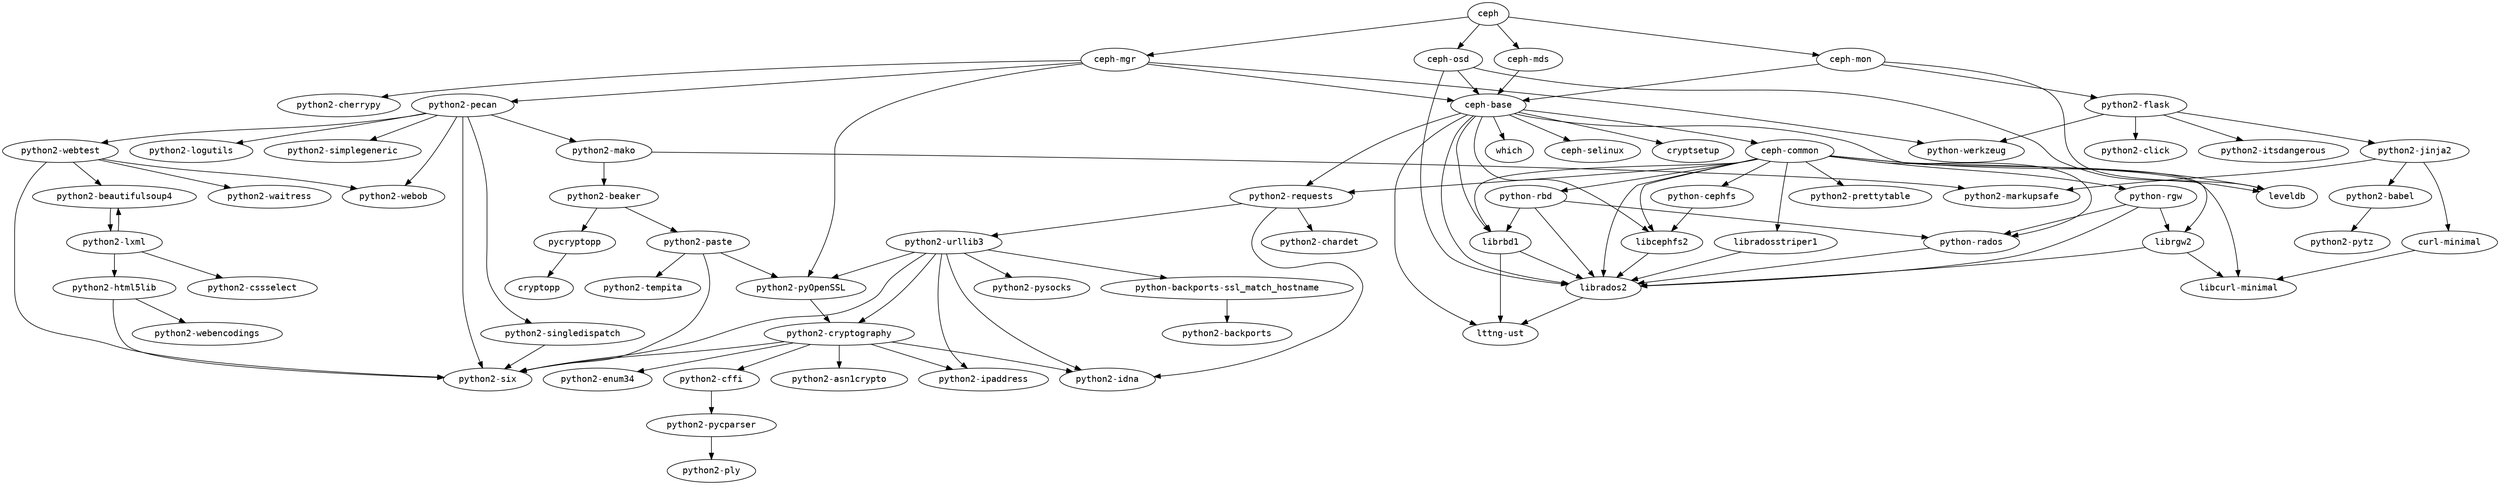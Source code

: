 strict digraph G {
node [fontname=monospace];
  "ceph-base" -> "ceph-common";
  "ceph-base" -> "ceph-selinux";
  "ceph-base" -> "cryptsetup";
  "ceph-base" -> "libcephfs2";
  "ceph-base" -> "librados2";
  "ceph-base" -> "librbd1";
  "ceph-base" -> "librgw2";
  "ceph-base" -> "lttng-ust";
  "ceph-base" -> "python2-requests";
  "ceph-base" -> "which";
  "ceph" -> "ceph-mds";
  "ceph" -> "ceph-mgr";
  "ceph" -> "ceph-mon";
  "ceph" -> "ceph-osd";
  "ceph-common" -> "leveldb";
  "ceph-common" -> "libcephfs2";
  "ceph-common" -> "libcurl-minimal";
  "ceph-common" -> "librados2";
  "ceph-common" -> "libradosstriper1";
  "ceph-common" -> "librbd1";
  "ceph-common" -> "python2-prettytable";
  "ceph-common" -> "python2-requests";
  "ceph-common" -> "python-cephfs";
  "ceph-common" -> "python-rados";
  "ceph-common" -> "python-rbd";
  "ceph-common" -> "python-rgw";
  "ceph-mds" -> "ceph-base";
  "ceph-mgr" -> "ceph-base";
  "ceph-mgr" -> "python2-cherrypy";
  "ceph-mgr" -> "python2-pecan";
  "ceph-mgr" -> "python2-pyOpenSSL";
  "ceph-mgr" -> "python-werkzeug";
  "ceph-mon" -> "ceph-base";
  "ceph-mon" -> "leveldb";
  "ceph-mon" -> "python2-flask";
  "ceph-osd" -> "ceph-base";
  "ceph-osd" -> "leveldb";
  "ceph-osd" -> "librados2";
  "curl-minimal" -> "libcurl-minimal";
  "libcephfs2" -> "librados2";
  "librados2" -> "lttng-ust";
  "libradosstriper1" -> "librados2";
  "librbd1" -> "librados2";
  "librbd1" -> "lttng-ust";
  "librgw2" -> "libcurl-minimal";
  "librgw2" -> "librados2";
  "pycryptopp" -> "cryptopp";
  "python2-babel" -> "python2-pytz";
  "python2-beaker" -> "pycryptopp";
  "python2-beaker" -> "python2-paste";
  "python2-beautifulsoup4" -> "python2-lxml";
  "python2-cffi" -> "python2-pycparser";
  "python2-cryptography" -> "python2-asn1crypto";
  "python2-cryptography" -> "python2-cffi";
  "python2-cryptography" -> "python2-enum34";
  "python2-cryptography" -> "python2-idna";
  "python2-cryptography" -> "python2-ipaddress";
  "python2-cryptography" -> "python2-six";
  "python2-flask" -> "python2-click";
  "python2-flask" -> "python2-itsdangerous";
  "python2-flask" -> "python2-jinja2";
  "python2-flask" -> "python-werkzeug";
  "python2-html5lib" -> "python2-six";
  "python2-html5lib" -> "python2-webencodings";
  "python2-jinja2" -> "curl-minimal";
  "python2-jinja2" -> "python2-babel";
  "python2-jinja2" -> "python2-markupsafe";
  "python2-lxml" -> "python2-beautifulsoup4";
  "python2-lxml" -> "python2-cssselect";
  "python2-lxml" -> "python2-html5lib";
  "python2-mako" -> "python2-beaker";
  "python2-mako" -> "python2-markupsafe";
  "python2-paste" -> "python2-pyOpenSSL";
  "python2-paste" -> "python2-six";
  "python2-paste" -> "python2-tempita";
  "python2-pecan" -> "python2-logutils";
  "python2-pecan" -> "python2-mako";
  "python2-pecan" -> "python2-simplegeneric";
  "python2-pecan" -> "python2-singledispatch";
  "python2-pecan" -> "python2-six";
  "python2-pecan" -> "python2-webob";
  "python2-pecan" -> "python2-webtest";
  "python2-pycparser" -> "python2-ply";
  "python2-pyOpenSSL" -> "python2-cryptography";
  "python2-requests" -> "python2-chardet";
  "python2-requests" -> "python2-idna";
  "python2-requests" -> "python2-urllib3";
  "python2-singledispatch" -> "python2-six";
  "python2-urllib3" -> "python2-cryptography";
  "python2-urllib3" -> "python2-idna";
  "python2-urllib3" -> "python2-ipaddress";
  "python2-urllib3" -> "python2-pyOpenSSL";
  "python2-urllib3" -> "python2-pysocks";
  "python2-urllib3" -> "python2-six";
  "python2-urllib3" -> "python-backports-ssl_match_hostname";
  "python2-webtest" -> "python2-beautifulsoup4";
  "python2-webtest" -> "python2-six";
  "python2-webtest" -> "python2-waitress";
  "python2-webtest" -> "python2-webob";
  "python-backports-ssl_match_hostname" -> "python2-backports";
  "python-cephfs" -> "libcephfs2";
  "python-rados" -> "librados2";
  "python-rbd" -> "librados2";
  "python-rbd" -> "librbd1";
  "python-rbd" -> "python-rados";
  "python-rgw" -> "librados2";
  "python-rgw" -> "librgw2";
  "python-rgw" -> "python-rados";
}
